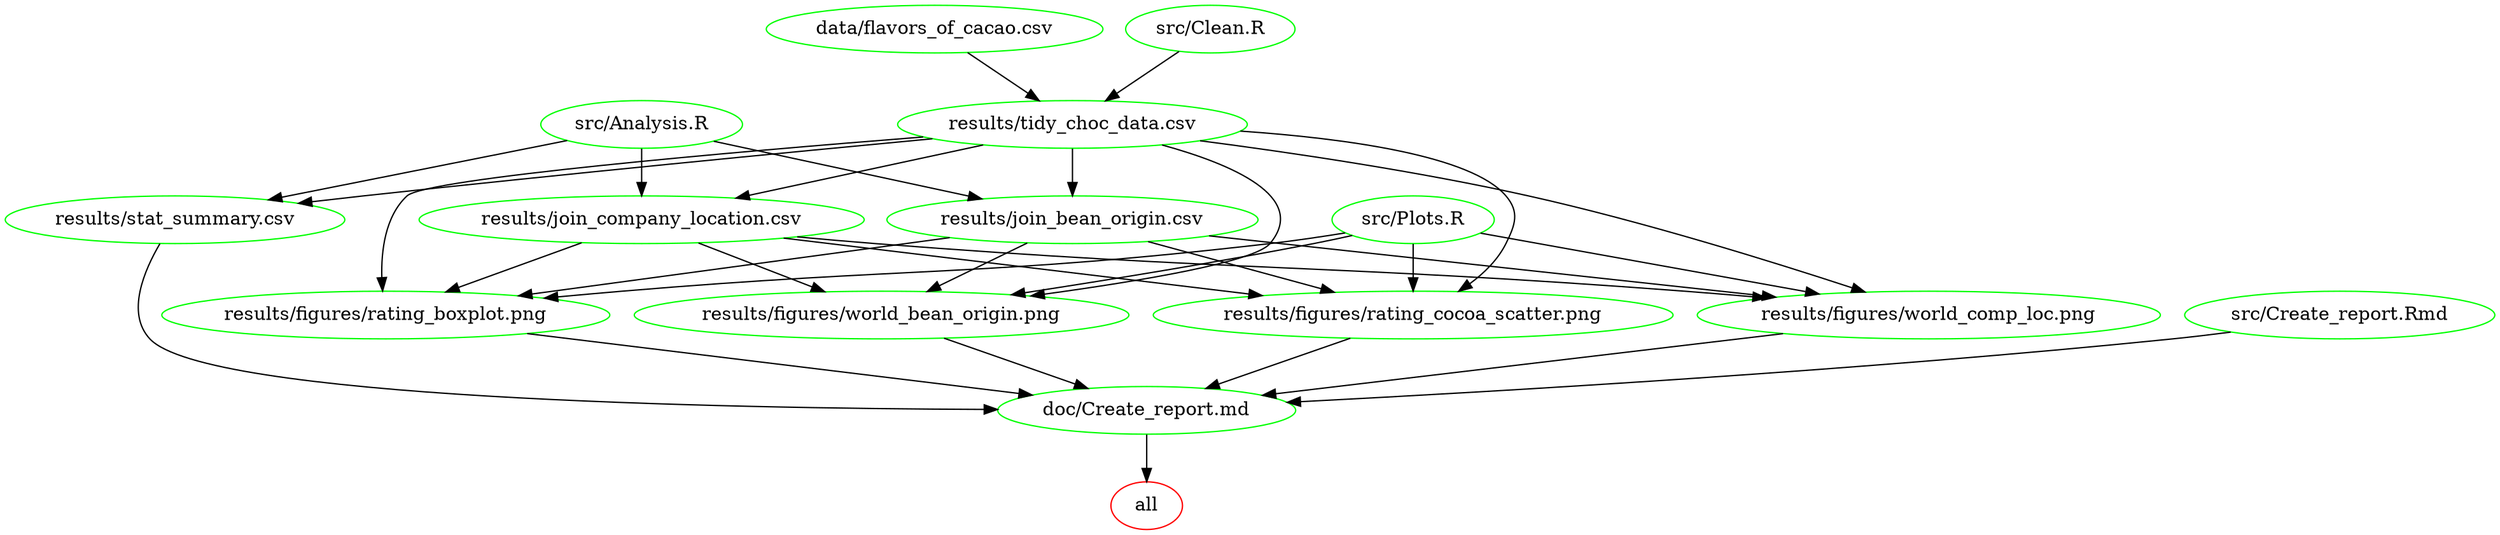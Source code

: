 digraph G {
n2[label="all", color="red"];
n7[label="data/flavors_of_cacao.csv", color="green"];
n3[label="doc/Create_report.md", color="green"];
n10[label="results/figures/rating_boxplot.png", color="green"];
n14[label="results/figures/rating_cocoa_scatter.png", color="green"];
n16[label="results/figures/world_bean_origin.png", color="green"];
n15[label="results/figures/world_comp_loc.png", color="green"];
n12[label="results/join_bean_origin.csv", color="green"];
n11[label="results/join_company_location.csv", color="green"];
n5[label="results/stat_summary.csv", color="green"];
n6[label="results/tidy_choc_data.csv", color="green"];
n9[label="src/Analysis.R", color="green"];
n8[label="src/Clean.R", color="green"];
n4[label="src/Create_report.Rmd", color="green"];
n13[label="src/Plots.R", color="green"];
n3 -> n2 ; 
n10 -> n3 ; 
n14 -> n3 ; 
n16 -> n3 ; 
n15 -> n3 ; 
n5 -> n3 ; 
n4 -> n3 ; 
n12 -> n10 ; 
n11 -> n10 ; 
n6 -> n10 ; 
n13 -> n10 ; 
n12 -> n14 ; 
n11 -> n14 ; 
n6 -> n14 ; 
n13 -> n14 ; 
n12 -> n16 ; 
n11 -> n16 ; 
n6 -> n16 ; 
n13 -> n16 ; 
n12 -> n15 ; 
n11 -> n15 ; 
n6 -> n15 ; 
n13 -> n15 ; 
n6 -> n12 ; 
n9 -> n12 ; 
n6 -> n11 ; 
n9 -> n11 ; 
n6 -> n5 ; 
n9 -> n5 ; 
n7 -> n6 ; 
n8 -> n6 ; 
}
